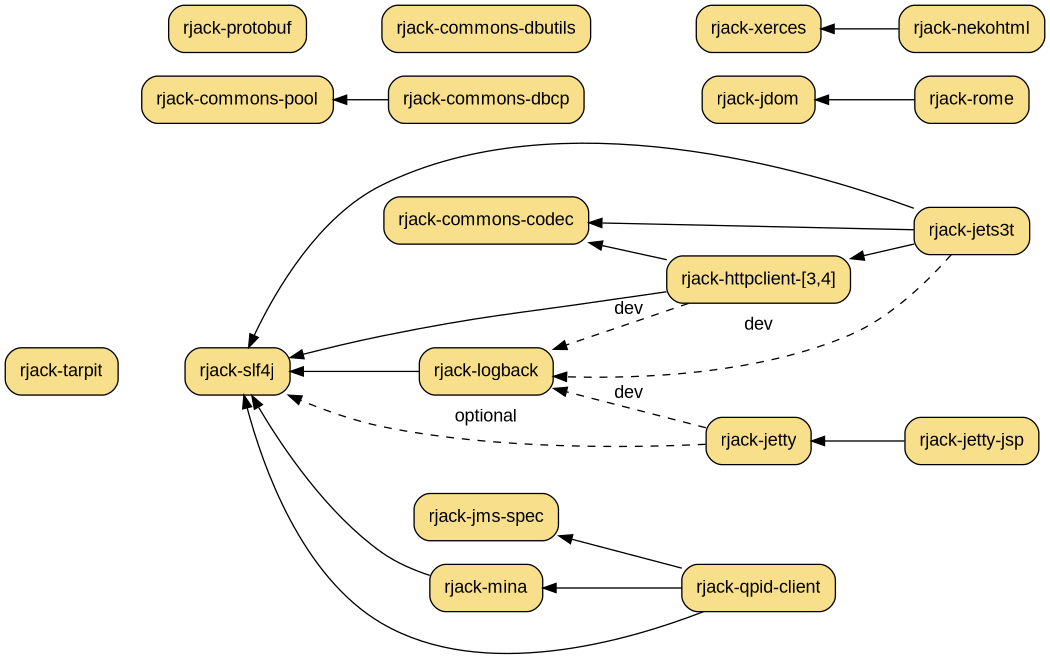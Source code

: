 digraph "RJack Gem Dependency Graph" {
  bgcolor="transparent";
  rankdir=RL;
  size="7.0,8.0";
  node [ shape=box, style="filled,rounded", fillcolor="#f8df8b",
         fontname="Arial", margin="0.15,0.1" ];
  edge [ fontname="Arial" ];

  "rjack-jets3t" -> "rjack-httpclient";
  "rjack-jets3t" -> "rjack-commons-codec";
  "rjack-jets3t" -> "rjack-slf4j";
  "rjack-jets3t" -> "rjack-logback" [ style=dashed, label="dev" ];

  subgraph u {
    rank=same
    "rjack-rome"   [ target=_parent, URL="rome/" ];
    "rjack-jets3t" [ target=_parent, URL="jets3t/" ];
    "rjack-nekohtml" [ target=_parent, URL="nekohtml/" ];
  }

  subgraph l {
    rank=same
    "rjack-jdom"     [ target=_parent, URL="jdom/" ];
    "rjack-xerces"   [ target=_parent, URL="xerces/" ];
  }

  "rjack-rome" -> "rjack-jdom"

  "rjack-nekohtml" -> "rjack-xerces"

  "rjack-httpclient" [ target=_parent, URL="httpclient-3/",
                       shape=record, label="rjack-httpclient-[3,4]" ];

  "rjack-httpclient" -> "rjack-commons-codec";
  "rjack-httpclient" -> "rjack-logback" [ style=dashed, label="dev" ];
  "rjack-httpclient" -> "rjack-slf4j";

  "rjack-jetty"     [ target=_parent, URL="jetty/" ];
  "rjack-jetty-jsp" [ target=_parent, URL="jetty-jsp/" ];
  "rjack-jetty-jsp" -> "rjack-jetty";

  "rjack-jetty" -> "rjack-logback" [ style=dashed, label="dev" ];
  "rjack-jetty" -> "rjack-slf4j"   [ style=dashed, label="optional" ];

  "rjack-slf4j"   [ target=_parent, URL="slf4j/", group=log ];
  "rjack-logback" [ target=_parent, URL="logback/", group=log ];

  "rjack-logback" -> "rjack-slf4j";

  "rjack-commons-codec" [ target=_parent, URL="commons-codec/", group=commons ];

  "rjack-jms-spec"    [ target=_parent, URL="jms-spec/", group=net ];
  "rjack-mina"        [ target=_parent, URL="mina/", group=net ];
  "rjack-qpid-client" [ target=_parent, URL="qpid-client/", group=net ];

  "rjack-mina" -> "rjack-slf4j";

  "rjack-qpid-client" -> "rjack-mina";
  "rjack-qpid-client" -> "rjack-jms-spec";
  "rjack-qpid-client" -> "rjack-slf4j";

  subgraph d {
    rank=same
    "rjack-commons-dbcp"    [ target=_parent, URL="commons-dbcp/", group=commons ];
    "rjack-commons-dbutils" [ target=_parent, URL="commons-dbutils/", group=commons ];
  }

  subgraph e {
    rank=same
    "rjack-commons-pool"    [ target=_parent, URL="commons-pool/", group=commons ];
    "rjack-protobuf"        [ target=_parent, URL="protobuf/" ];
  }

  "rjack-commons-dbcp" -> "rjack-commons-pool";

  subgraph t {
    rank=sink
    "rjack-tarpit"          [ target=_parent, URL="tarpit/" ];
  }

}
